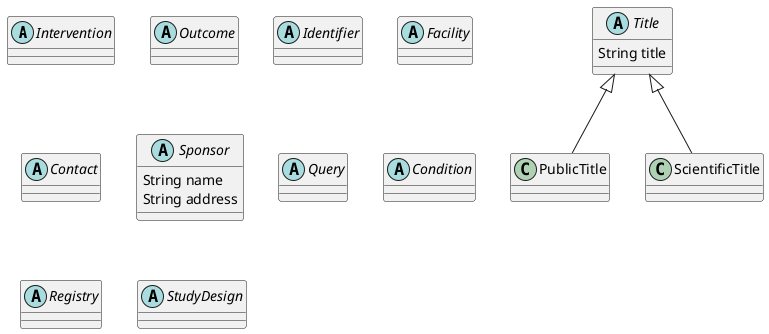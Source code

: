 @startuml

abstract class Intervention
abstract class Outcome
abstract class Identifier
abstract class Facility
abstract class Contact
abstract class Sponsor {
    String name
    String address
}
abstract class Query
abstract class Title {
    String title
}

abstract class Condition
abstract class Intervention
abstract class Registry
abstract class StudyDesign

Title<|-- PublicTitle
Title<|-- ScientificTitle


@enduml 